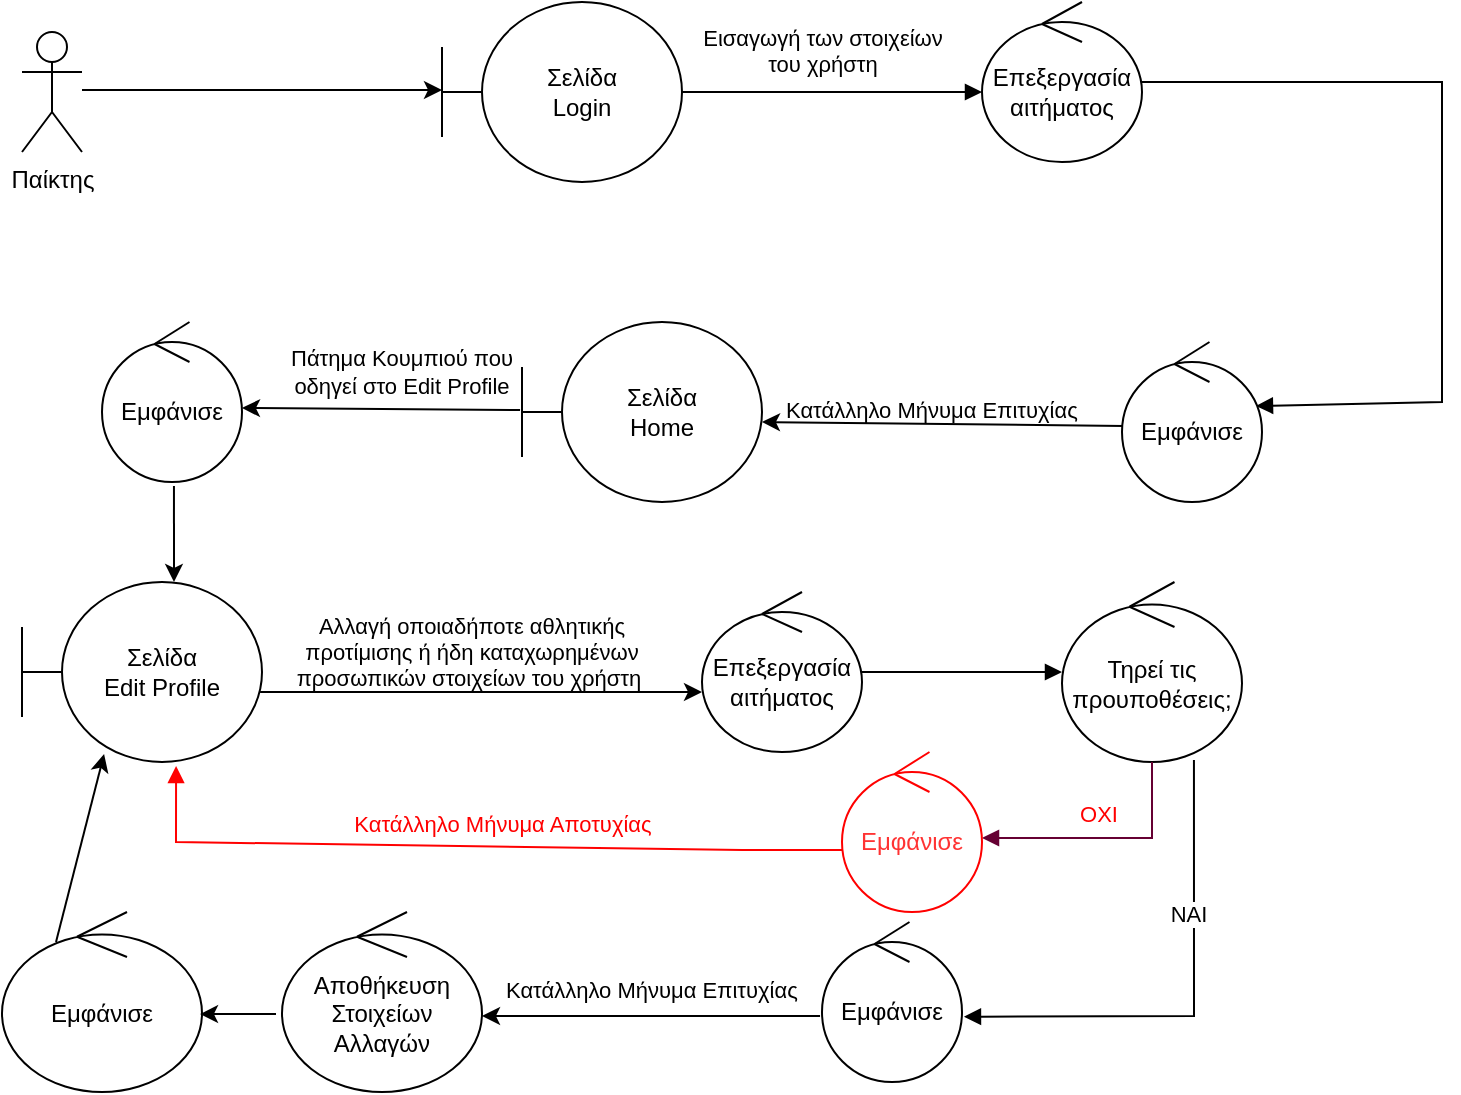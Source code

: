 <mxfile version="18.0.5" type="device"><diagram id="XuVgXkJD3yugl_41zAcA" name="Page-1"><mxGraphModel dx="1422" dy="762" grid="1" gridSize="10" guides="1" tooltips="1" connect="1" arrows="1" fold="1" page="1" pageScale="1" pageWidth="850" pageHeight="1100" math="0" shadow="0"><root><mxCell id="0"/><mxCell id="1" parent="0"/><mxCell id="dRFQOrUj8b6F4JJxhztv-1" value="" style="endArrow=classic;html=1;rounded=0;" parent="1" edge="1"><mxGeometry width="50" height="50" relative="1" as="geometry"><mxPoint x="60" y="54" as="sourcePoint"/><mxPoint x="240" y="54" as="targetPoint"/></mxGeometry></mxCell><mxCell id="dRFQOrUj8b6F4JJxhztv-2" value="Παίκτης" style="shape=umlActor;verticalLabelPosition=bottom;verticalAlign=top;html=1;" parent="1" vertex="1"><mxGeometry x="30" y="25" width="30" height="60" as="geometry"/></mxCell><mxCell id="dRFQOrUj8b6F4JJxhztv-3" value="Σελίδα&lt;br&gt;Login" style="shape=umlBoundary;whiteSpace=wrap;html=1;" parent="1" vertex="1"><mxGeometry x="240" y="10" width="120" height="90" as="geometry"/></mxCell><mxCell id="dRFQOrUj8b6F4JJxhztv-5" value="Εισαγωγή των στοιχείων &lt;br&gt;του χρήστη" style="html=1;verticalAlign=bottom;endArrow=block;rounded=0;" parent="1" source="dRFQOrUj8b6F4JJxhztv-3" edge="1"><mxGeometry x="-0.067" y="5" width="80" relative="1" as="geometry"><mxPoint x="530" y="54.5" as="sourcePoint"/><mxPoint x="510" y="55" as="targetPoint"/><mxPoint as="offset"/><Array as="points"/></mxGeometry></mxCell><mxCell id="dRFQOrUj8b6F4JJxhztv-6" value="Επεξεργασία αιτήματος&lt;br&gt;" style="ellipse;shape=umlControl;whiteSpace=wrap;html=1;" parent="1" vertex="1"><mxGeometry x="510" y="10" width="80" height="80" as="geometry"/></mxCell><mxCell id="dRFQOrUj8b6F4JJxhztv-14" value="" style="endArrow=classic;html=1;rounded=0;fontFamily=Helvetica;fontSize=12;fontColor=default;exitX=0.014;exitY=0.525;exitDx=0;exitDy=0;startArrow=none;exitPerimeter=0;" parent="1" source="dRFQOrUj8b6F4JJxhztv-24" edge="1"><mxGeometry width="50" height="50" relative="1" as="geometry"><mxPoint x="459.09" y="461.44" as="sourcePoint"/><mxPoint x="400" y="220" as="targetPoint"/><Array as="points"/></mxGeometry></mxCell><mxCell id="dRFQOrUj8b6F4JJxhztv-16" value="&lt;font style=&quot;font-size: 11px&quot;&gt;Κατάλληλο Μήνυμα Επιτυχίας&lt;/font&gt;" style="text;whiteSpace=wrap;html=1;fontSize=12;fontFamily=Helvetica;fontColor=default;" parent="1" vertex="1"><mxGeometry x="410" y="200" width="170" height="20" as="geometry"/></mxCell><mxCell id="dRFQOrUj8b6F4JJxhztv-17" style="edgeStyle=orthogonalEdgeStyle;rounded=0;orthogonalLoop=1;jettySize=auto;html=1;exitX=0.5;exitY=1;exitDx=0;exitDy=0;" parent="1" source="dRFQOrUj8b6F4JJxhztv-16" target="dRFQOrUj8b6F4JJxhztv-16" edge="1"><mxGeometry relative="1" as="geometry"/></mxCell><mxCell id="dRFQOrUj8b6F4JJxhztv-18" value="" style="html=1;verticalAlign=bottom;endArrow=block;rounded=0;entryX=0.957;entryY=0.4;entryDx=0;entryDy=0;entryPerimeter=0;" parent="1" edge="1" target="dRFQOrUj8b6F4JJxhztv-24"><mxGeometry x="-0.143" y="-19" width="80" relative="1" as="geometry"><mxPoint x="590" y="50" as="sourcePoint"/><mxPoint x="690" y="50" as="targetPoint"/><mxPoint as="offset"/><Array as="points"><mxPoint x="590" y="50"/><mxPoint x="740" y="50"/><mxPoint x="740" y="210"/></Array></mxGeometry></mxCell><mxCell id="dRFQOrUj8b6F4JJxhztv-24" value="Εμφάνισε" style="ellipse;shape=umlControl;whiteSpace=wrap;html=1;fontColor=#000000;strokeColor=#000000;" parent="1" vertex="1"><mxGeometry x="580" y="180" width="70" height="80" as="geometry"/></mxCell><mxCell id="dRFQOrUj8b6F4JJxhztv-27" value="Σελίδα&lt;br&gt;Home" style="shape=umlBoundary;whiteSpace=wrap;html=1;" parent="1" vertex="1"><mxGeometry x="280" y="170" width="120" height="90" as="geometry"/></mxCell><mxCell id="dRFQOrUj8b6F4JJxhztv-28" value="" style="endArrow=classic;html=1;rounded=0;fontSize=11;exitX=-0.008;exitY=0.489;exitDx=0;exitDy=0;exitPerimeter=0;" parent="1" source="dRFQOrUj8b6F4JJxhztv-27" edge="1"><mxGeometry width="50" height="50" relative="1" as="geometry"><mxPoint x="240" y="220" as="sourcePoint"/><mxPoint x="140" y="213" as="targetPoint"/></mxGeometry></mxCell><mxCell id="dRFQOrUj8b6F4JJxhztv-29" value="Πάτημα Κουμπιού που οδηγεί στο Edit Profile" style="text;html=1;strokeColor=none;fillColor=none;align=center;verticalAlign=middle;whiteSpace=wrap;rounded=0;fontSize=11;" parent="1" vertex="1"><mxGeometry x="160" y="180" width="120" height="30" as="geometry"/></mxCell><mxCell id="dRFQOrUj8b6F4JJxhztv-31" value="Εμφάνισε" style="ellipse;shape=umlControl;whiteSpace=wrap;html=1;fontColor=#000000;strokeColor=#000000;" parent="1" vertex="1"><mxGeometry x="70" y="170" width="70" height="80" as="geometry"/></mxCell><mxCell id="dRFQOrUj8b6F4JJxhztv-32" value="Σελίδα&lt;br&gt;Edit Profile" style="shape=umlBoundary;whiteSpace=wrap;html=1;" parent="1" vertex="1"><mxGeometry x="30" y="300" width="120" height="90" as="geometry"/></mxCell><mxCell id="dRFQOrUj8b6F4JJxhztv-33" value="" style="endArrow=classic;html=1;rounded=0;fontSize=11;exitX=0.514;exitY=1.025;exitDx=0;exitDy=0;exitPerimeter=0;" parent="1" source="dRFQOrUj8b6F4JJxhztv-31" edge="1"><mxGeometry width="50" height="50" relative="1" as="geometry"><mxPoint x="560" y="260" as="sourcePoint"/><mxPoint x="106" y="300" as="targetPoint"/></mxGeometry></mxCell><mxCell id="dRFQOrUj8b6F4JJxhztv-34" value="" style="endArrow=classic;html=1;rounded=0;fontSize=11;exitX=0.992;exitY=0.611;exitDx=0;exitDy=0;exitPerimeter=0;" parent="1" source="dRFQOrUj8b6F4JJxhztv-32" edge="1"><mxGeometry width="50" height="50" relative="1" as="geometry"><mxPoint x="230" y="220" as="sourcePoint"/><mxPoint x="370" y="355" as="targetPoint"/></mxGeometry></mxCell><mxCell id="dRFQOrUj8b6F4JJxhztv-35" value="Αλλαγή οποιαδήποτε αθλητικής προτίμισης ή ήδη καταχωρημένων προσωπικών στοιχείων του χρήστη&amp;nbsp;" style="text;html=1;strokeColor=none;fillColor=none;align=center;verticalAlign=middle;whiteSpace=wrap;rounded=0;fontSize=11;" parent="1" vertex="1"><mxGeometry x="150" y="310" width="210" height="50" as="geometry"/></mxCell><mxCell id="dRFQOrUj8b6F4JJxhztv-37" value="Επεξεργασία αιτήματος&lt;br&gt;" style="ellipse;shape=umlControl;whiteSpace=wrap;html=1;" parent="1" vertex="1"><mxGeometry x="370" y="305" width="80" height="80" as="geometry"/></mxCell><mxCell id="dRFQOrUj8b6F4JJxhztv-38" value="" style="html=1;verticalAlign=bottom;endArrow=block;rounded=0;" parent="1" edge="1"><mxGeometry x="-0.143" y="-19" width="80" relative="1" as="geometry"><mxPoint x="450" y="345" as="sourcePoint"/><mxPoint x="550" y="345" as="targetPoint"/><mxPoint as="offset"/><Array as="points"><mxPoint x="450" y="345"/></Array></mxGeometry></mxCell><mxCell id="dRFQOrUj8b6F4JJxhztv-39" value="Τηρεί τις προυποθέσεις;&lt;br&gt;" style="ellipse;shape=umlControl;whiteSpace=wrap;html=1;rotation=0;" parent="1" vertex="1"><mxGeometry x="550" y="300" width="90" height="90" as="geometry"/></mxCell><mxCell id="dRFQOrUj8b6F4JJxhztv-40" value="ΟΧΙ" style="html=1;verticalAlign=bottom;endArrow=block;rounded=0;strokeColor=#660033;fontColor=#FF0000;" parent="1" source="dRFQOrUj8b6F4JJxhztv-39" edge="1"><mxGeometry x="0.062" y="-3" width="80" relative="1" as="geometry"><mxPoint x="540" y="415" as="sourcePoint"/><mxPoint x="510" y="428" as="targetPoint"/><mxPoint as="offset"/><Array as="points"><mxPoint x="595" y="428"/></Array></mxGeometry></mxCell><mxCell id="dRFQOrUj8b6F4JJxhztv-41" value="Κατάλληλο Μήνυμα Αποτυχίας" style="html=1;verticalAlign=bottom;endArrow=block;rounded=0;strokeColor=#FF0000;fontColor=#FF0000;exitX=-0.057;exitY=0.55;exitDx=0;exitDy=0;exitPerimeter=0;entryX=0.642;entryY=1.022;entryDx=0;entryDy=0;entryPerimeter=0;" parent="1" target="dRFQOrUj8b6F4JJxhztv-32" edge="1"><mxGeometry x="-0.012" y="-2" width="80" relative="1" as="geometry"><mxPoint x="466.05" y="434" as="sourcePoint"/><mxPoint x="200.0" y="400" as="targetPoint"/><Array as="points"><mxPoint x="390.04" y="434"/><mxPoint x="107" y="430"/></Array><mxPoint as="offset"/></mxGeometry></mxCell><mxCell id="dRFQOrUj8b6F4JJxhztv-42" value="Εμφάνισε" style="ellipse;shape=umlControl;whiteSpace=wrap;html=1;fontColor=#FF3333;strokeColor=#FF0000;" parent="1" vertex="1"><mxGeometry x="440" y="385" width="70" height="80" as="geometry"/></mxCell><mxCell id="dRFQOrUj8b6F4JJxhztv-43" value="Εμφάνισε" style="ellipse;shape=umlControl;whiteSpace=wrap;html=1;fontColor=#000000;strokeColor=#000000;" parent="1" vertex="1"><mxGeometry x="430" y="470" width="70" height="80" as="geometry"/></mxCell><mxCell id="dRFQOrUj8b6F4JJxhztv-45" value="Αποθήκευση Στοιχείων Αλλαγών" style="ellipse;shape=umlControl;whiteSpace=wrap;html=1;" parent="1" vertex="1"><mxGeometry x="160" y="465" width="100" height="90" as="geometry"/></mxCell><mxCell id="dRFQOrUj8b6F4JJxhztv-46" value="&lt;font style=&quot;font-size: 11px&quot;&gt;Κατάλληλο Μήνυμα Επιτυχίας&lt;/font&gt;" style="text;whiteSpace=wrap;html=1;fontSize=12;fontFamily=Helvetica;fontColor=default;" parent="1" vertex="1"><mxGeometry x="270" y="490" width="170" height="20" as="geometry"/></mxCell><mxCell id="dRFQOrUj8b6F4JJxhztv-48" style="edgeStyle=orthogonalEdgeStyle;rounded=0;orthogonalLoop=1;jettySize=auto;html=1;exitX=0.5;exitY=1;exitDx=0;exitDy=0;" parent="1" source="dRFQOrUj8b6F4JJxhztv-46" target="dRFQOrUj8b6F4JJxhztv-46" edge="1"><mxGeometry relative="1" as="geometry"/></mxCell><mxCell id="dRFQOrUj8b6F4JJxhztv-49" value="Εμφάνισε" style="ellipse;shape=umlControl;whiteSpace=wrap;html=1;" parent="1" vertex="1"><mxGeometry x="20" y="465" width="100" height="90" as="geometry"/></mxCell><mxCell id="dRFQOrUj8b6F4JJxhztv-52" value="ΝΑΙ" style="html=1;verticalAlign=bottom;endArrow=block;rounded=0;exitX=0.733;exitY=0.989;exitDx=0;exitDy=0;exitPerimeter=0;entryX=1.014;entryY=0.592;entryDx=0;entryDy=0;entryPerimeter=0;" parent="1" source="dRFQOrUj8b6F4JJxhztv-39" target="dRFQOrUj8b6F4JJxhztv-43" edge="1"><mxGeometry x="-0.296" y="-3" width="80" relative="1" as="geometry"><mxPoint x="650" y="430" as="sourcePoint"/><mxPoint x="500" y="499" as="targetPoint"/><Array as="points"><mxPoint x="616" y="517"/></Array><mxPoint as="offset"/></mxGeometry></mxCell><mxCell id="dRFQOrUj8b6F4JJxhztv-54" value="" style="endArrow=classic;html=1;rounded=0;exitX=-0.014;exitY=0.588;exitDx=0;exitDy=0;exitPerimeter=0;" parent="1" source="dRFQOrUj8b6F4JJxhztv-43" edge="1"><mxGeometry width="50" height="50" relative="1" as="geometry"><mxPoint x="420" y="490" as="sourcePoint"/><mxPoint x="260" y="517" as="targetPoint"/></mxGeometry></mxCell><mxCell id="dRFQOrUj8b6F4JJxhztv-55" value="" style="endArrow=classic;html=1;rounded=0;exitX=-0.03;exitY=0.567;exitDx=0;exitDy=0;exitPerimeter=0;entryX=0.99;entryY=0.567;entryDx=0;entryDy=0;entryPerimeter=0;" parent="1" source="dRFQOrUj8b6F4JJxhztv-45" target="dRFQOrUj8b6F4JJxhztv-49" edge="1"><mxGeometry width="50" height="50" relative="1" as="geometry"><mxPoint x="220" y="620" as="sourcePoint"/><mxPoint x="50.98" y="619.96" as="targetPoint"/></mxGeometry></mxCell><mxCell id="dRFQOrUj8b6F4JJxhztv-56" value="" style="endArrow=classic;html=1;rounded=0;entryX=0.342;entryY=0.956;entryDx=0;entryDy=0;entryPerimeter=0;exitX=0.27;exitY=0.167;exitDx=0;exitDy=0;exitPerimeter=0;" parent="1" source="dRFQOrUj8b6F4JJxhztv-49" target="dRFQOrUj8b6F4JJxhztv-32" edge="1"><mxGeometry width="50" height="50" relative="1" as="geometry"><mxPoint x="40" y="420" as="sourcePoint"/><mxPoint x="-8" y="420" as="targetPoint"/></mxGeometry></mxCell></root></mxGraphModel></diagram></mxfile>